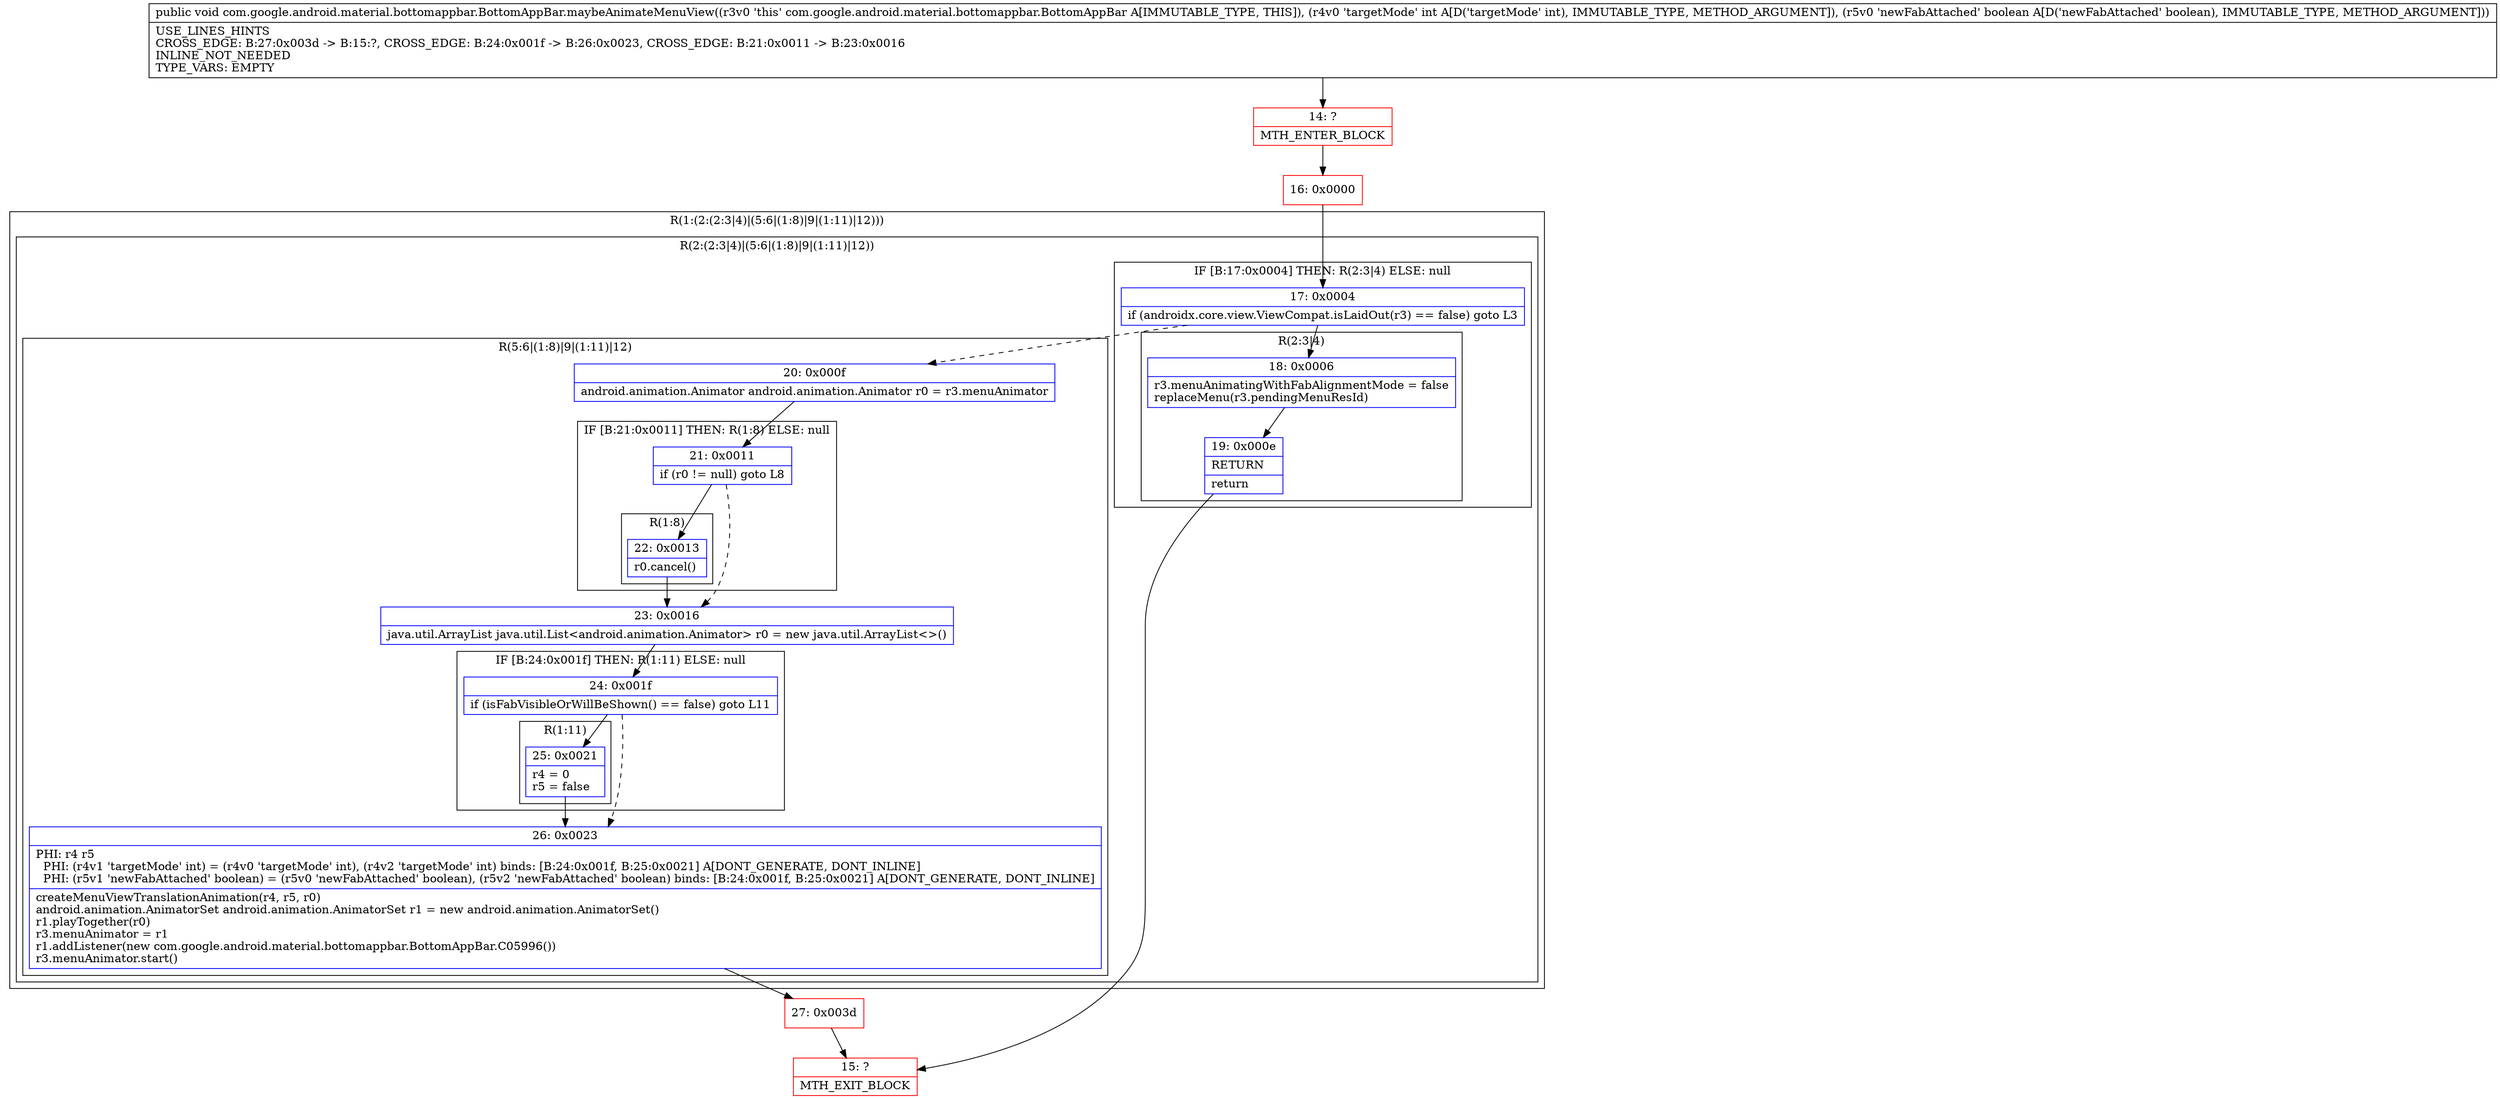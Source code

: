 digraph "CFG forcom.google.android.material.bottomappbar.BottomAppBar.maybeAnimateMenuView(IZ)V" {
subgraph cluster_Region_973402108 {
label = "R(1:(2:(2:3|4)|(5:6|(1:8)|9|(1:11)|12)))";
node [shape=record,color=blue];
subgraph cluster_Region_979535419 {
label = "R(2:(2:3|4)|(5:6|(1:8)|9|(1:11)|12))";
node [shape=record,color=blue];
subgraph cluster_IfRegion_415801044 {
label = "IF [B:17:0x0004] THEN: R(2:3|4) ELSE: null";
node [shape=record,color=blue];
Node_17 [shape=record,label="{17\:\ 0x0004|if (androidx.core.view.ViewCompat.isLaidOut(r3) == false) goto L3\l}"];
subgraph cluster_Region_107583857 {
label = "R(2:3|4)";
node [shape=record,color=blue];
Node_18 [shape=record,label="{18\:\ 0x0006|r3.menuAnimatingWithFabAlignmentMode = false\lreplaceMenu(r3.pendingMenuResId)\l}"];
Node_19 [shape=record,label="{19\:\ 0x000e|RETURN\l|return\l}"];
}
}
subgraph cluster_Region_127986873 {
label = "R(5:6|(1:8)|9|(1:11)|12)";
node [shape=record,color=blue];
Node_20 [shape=record,label="{20\:\ 0x000f|android.animation.Animator android.animation.Animator r0 = r3.menuAnimator\l}"];
subgraph cluster_IfRegion_690041149 {
label = "IF [B:21:0x0011] THEN: R(1:8) ELSE: null";
node [shape=record,color=blue];
Node_21 [shape=record,label="{21\:\ 0x0011|if (r0 != null) goto L8\l}"];
subgraph cluster_Region_1076134569 {
label = "R(1:8)";
node [shape=record,color=blue];
Node_22 [shape=record,label="{22\:\ 0x0013|r0.cancel()\l}"];
}
}
Node_23 [shape=record,label="{23\:\ 0x0016|java.util.ArrayList java.util.List\<android.animation.Animator\> r0 = new java.util.ArrayList\<\>()\l}"];
subgraph cluster_IfRegion_454032719 {
label = "IF [B:24:0x001f] THEN: R(1:11) ELSE: null";
node [shape=record,color=blue];
Node_24 [shape=record,label="{24\:\ 0x001f|if (isFabVisibleOrWillBeShown() == false) goto L11\l}"];
subgraph cluster_Region_896721739 {
label = "R(1:11)";
node [shape=record,color=blue];
Node_25 [shape=record,label="{25\:\ 0x0021|r4 = 0\lr5 = false\l}"];
}
}
Node_26 [shape=record,label="{26\:\ 0x0023|PHI: r4 r5 \l  PHI: (r4v1 'targetMode' int) = (r4v0 'targetMode' int), (r4v2 'targetMode' int) binds: [B:24:0x001f, B:25:0x0021] A[DONT_GENERATE, DONT_INLINE]\l  PHI: (r5v1 'newFabAttached' boolean) = (r5v0 'newFabAttached' boolean), (r5v2 'newFabAttached' boolean) binds: [B:24:0x001f, B:25:0x0021] A[DONT_GENERATE, DONT_INLINE]\l|createMenuViewTranslationAnimation(r4, r5, r0)\landroid.animation.AnimatorSet android.animation.AnimatorSet r1 = new android.animation.AnimatorSet()\lr1.playTogether(r0)\lr3.menuAnimator = r1\lr1.addListener(new com.google.android.material.bottomappbar.BottomAppBar.C05996())\lr3.menuAnimator.start()\l}"];
}
}
}
Node_14 [shape=record,color=red,label="{14\:\ ?|MTH_ENTER_BLOCK\l}"];
Node_16 [shape=record,color=red,label="{16\:\ 0x0000}"];
Node_15 [shape=record,color=red,label="{15\:\ ?|MTH_EXIT_BLOCK\l}"];
Node_27 [shape=record,color=red,label="{27\:\ 0x003d}"];
MethodNode[shape=record,label="{public void com.google.android.material.bottomappbar.BottomAppBar.maybeAnimateMenuView((r3v0 'this' com.google.android.material.bottomappbar.BottomAppBar A[IMMUTABLE_TYPE, THIS]), (r4v0 'targetMode' int A[D('targetMode' int), IMMUTABLE_TYPE, METHOD_ARGUMENT]), (r5v0 'newFabAttached' boolean A[D('newFabAttached' boolean), IMMUTABLE_TYPE, METHOD_ARGUMENT]))  | USE_LINES_HINTS\lCROSS_EDGE: B:27:0x003d \-\> B:15:?, CROSS_EDGE: B:24:0x001f \-\> B:26:0x0023, CROSS_EDGE: B:21:0x0011 \-\> B:23:0x0016\lINLINE_NOT_NEEDED\lTYPE_VARS: EMPTY\l}"];
MethodNode -> Node_14;Node_17 -> Node_18;
Node_17 -> Node_20[style=dashed];
Node_18 -> Node_19;
Node_19 -> Node_15;
Node_20 -> Node_21;
Node_21 -> Node_22;
Node_21 -> Node_23[style=dashed];
Node_22 -> Node_23;
Node_23 -> Node_24;
Node_24 -> Node_25;
Node_24 -> Node_26[style=dashed];
Node_25 -> Node_26;
Node_26 -> Node_27;
Node_14 -> Node_16;
Node_16 -> Node_17;
Node_27 -> Node_15;
}

